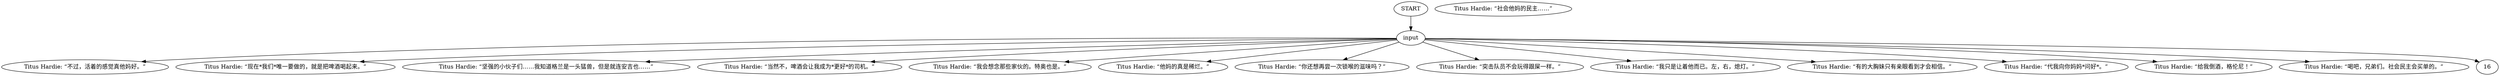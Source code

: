 # WHIRLING F1 / TITUS HARDIE barks
# Titus barks:
# ==================================================
digraph G {
	  0 [label="START"];
	  1 [label="input"];
	  2 [label="Titus Hardie: “不过，活着的感觉真他妈好。”"];
	  3 [label="Titus Hardie: “现在*我们*唯一要做的，就是把啤酒喝起来。”"];
	  4 [label="Titus Hardie: “坚强的小伙子们……我知道格兰是一头猛兽，但是就连安吉也……”"];
	  5 [label="Titus Hardie: “当然不，啤酒会让我成为*更好*的司机。”"];
	  6 [label="Titus Hardie: “我会想念那些家伙的。特奥也是。”"];
	  7 [label="Titus Hardie: “社会他妈的民主……”"];
	  8 [label="Titus Hardie: “他妈的真是稀烂。”"];
	  9 [label="Titus Hardie: “你还想再尝一次锁喉的滋味吗？”"];
	  10 [label="Titus Hardie: “突击队员不会玩得跟屎一样。”"];
	  11 [label="Titus Hardie: “我只是让着他而已。左，右，熄灯。”"];
	  12 [label="Titus Hardie: “有的大胸妹只有亲眼看到才会相信。”"];
	  13 [label="Titus Hardie: “代我向你妈妈*问好*。”"];
	  14 [label="Titus Hardie: “给我倒酒，格伦尼！”"];
	  15 [label="Titus Hardie: “喝吧，兄弟们。社会民主会买单的。”"];
	  0 -> 1
	  1 -> 2
	  1 -> 3
	  1 -> 4
	  1 -> 5
	  1 -> 6
	  1 -> 8
	  1 -> 9
	  1 -> 10
	  1 -> 11
	  1 -> 12
	  1 -> 13
	  1 -> 14
	  1 -> 15
	  1 -> 16
}

